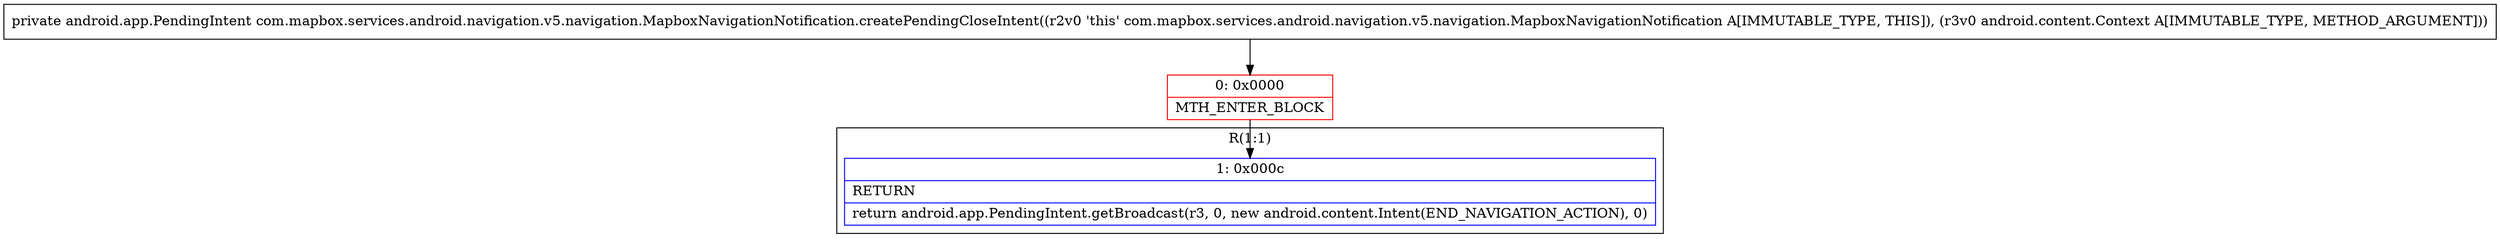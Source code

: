 digraph "CFG forcom.mapbox.services.android.navigation.v5.navigation.MapboxNavigationNotification.createPendingCloseIntent(Landroid\/content\/Context;)Landroid\/app\/PendingIntent;" {
subgraph cluster_Region_1434443942 {
label = "R(1:1)";
node [shape=record,color=blue];
Node_1 [shape=record,label="{1\:\ 0x000c|RETURN\l|return android.app.PendingIntent.getBroadcast(r3, 0, new android.content.Intent(END_NAVIGATION_ACTION), 0)\l}"];
}
Node_0 [shape=record,color=red,label="{0\:\ 0x0000|MTH_ENTER_BLOCK\l}"];
MethodNode[shape=record,label="{private android.app.PendingIntent com.mapbox.services.android.navigation.v5.navigation.MapboxNavigationNotification.createPendingCloseIntent((r2v0 'this' com.mapbox.services.android.navigation.v5.navigation.MapboxNavigationNotification A[IMMUTABLE_TYPE, THIS]), (r3v0 android.content.Context A[IMMUTABLE_TYPE, METHOD_ARGUMENT])) }"];
MethodNode -> Node_0;
Node_0 -> Node_1;
}

